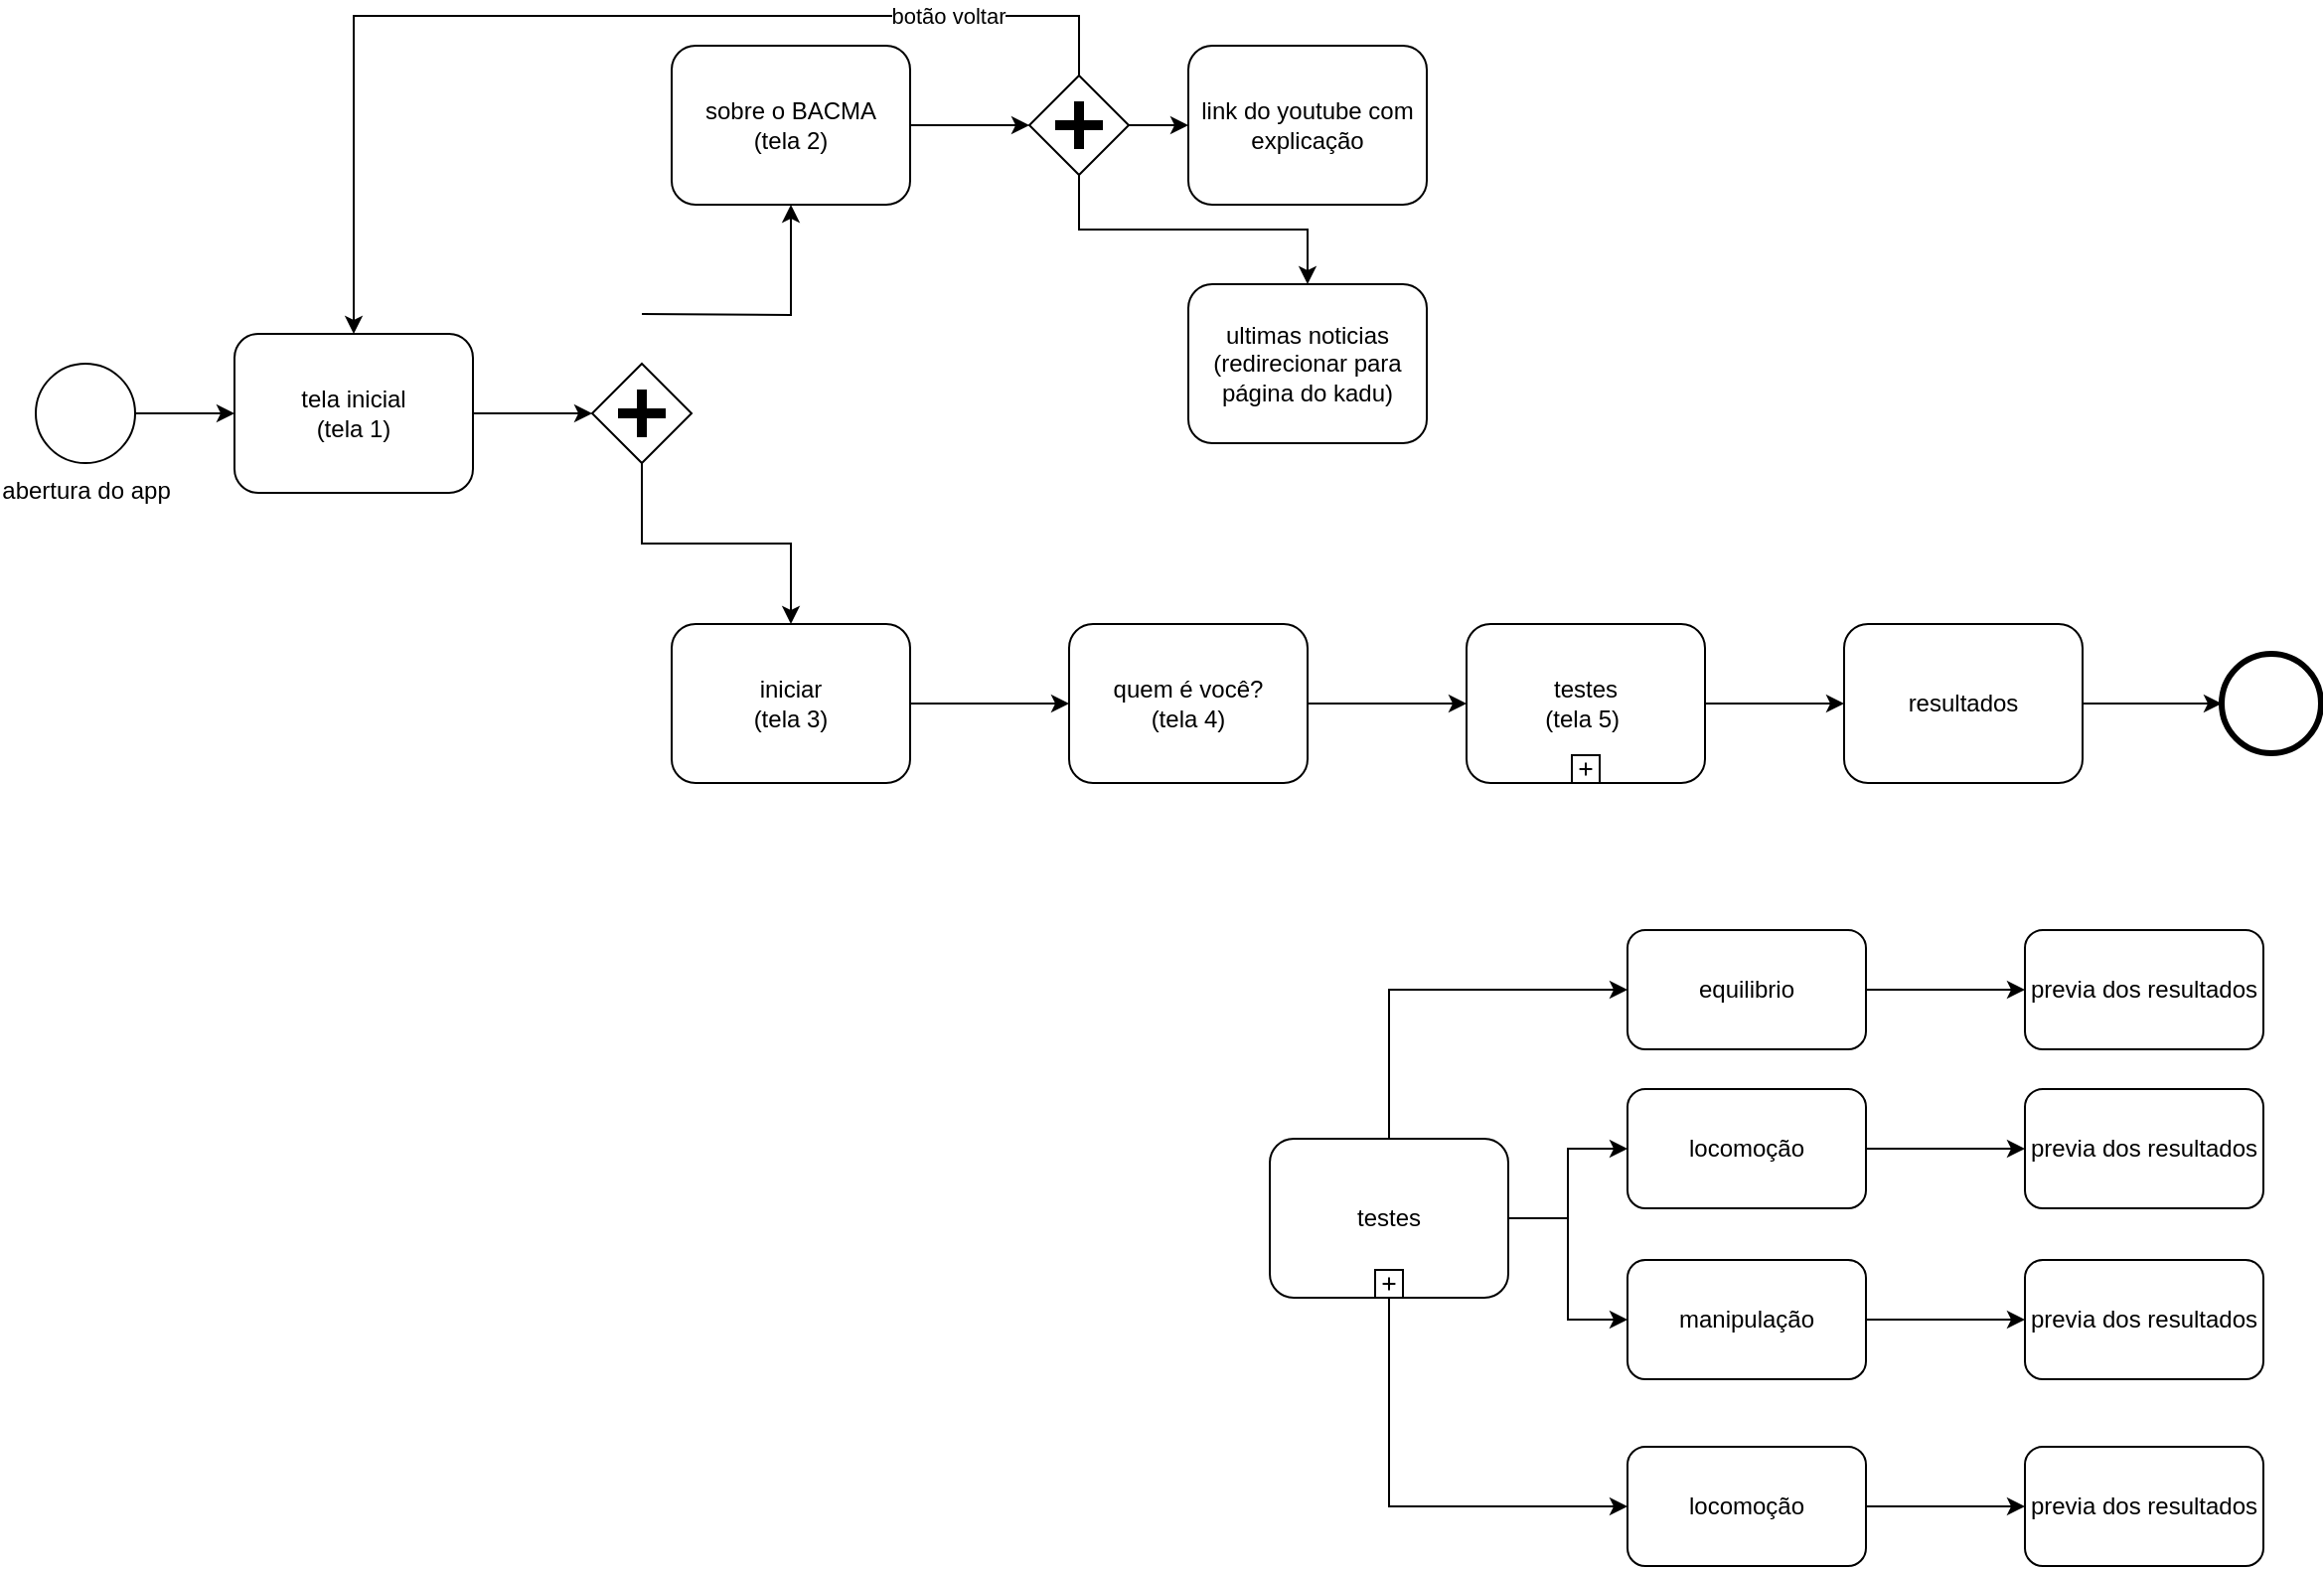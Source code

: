 <mxfile version="26.1.3">
  <diagram name="Page-1" id="2a216829-ef6e-dabb-86c1-c78162f3ba2b">
    <mxGraphModel dx="1173" dy="613" grid="1" gridSize="10" guides="1" tooltips="1" connect="1" arrows="1" fold="1" page="1" pageScale="1" pageWidth="850" pageHeight="1100" background="none" math="0" shadow="0">
      <root>
        <mxCell id="0" />
        <mxCell id="1" parent="0" />
        <mxCell id="7a84cebc1def654-1" value="abertura do app" style="shape=mxgraph.bpmn.shape;html=1;verticalLabelPosition=bottom;labelBackgroundColor=#ffffff;verticalAlign=top;perimeter=ellipsePerimeter;outline=standard;symbol=general;" parent="1" vertex="1">
          <mxGeometry x="260" y="265" width="50" height="50" as="geometry" />
        </mxCell>
        <mxCell id="BAjG6atXqVWXZ9zUJh5G-3" value="" style="edgeStyle=orthogonalEdgeStyle;rounded=0;orthogonalLoop=1;jettySize=auto;html=1;" edge="1" parent="1" source="7a84cebc1def654-2" target="7a84cebc1def654-9">
          <mxGeometry relative="1" as="geometry" />
        </mxCell>
        <mxCell id="7a84cebc1def654-2" value="tela inicial&lt;br&gt;(tela 1)" style="shape=ext;rounded=1;html=1;whiteSpace=wrap;" parent="1" vertex="1">
          <mxGeometry x="360" y="250" width="120" height="80" as="geometry" />
        </mxCell>
        <mxCell id="BAjG6atXqVWXZ9zUJh5G-12" value="" style="edgeStyle=orthogonalEdgeStyle;rounded=0;orthogonalLoop=1;jettySize=auto;html=1;" edge="1" parent="1" source="7a84cebc1def654-3" target="BAjG6atXqVWXZ9zUJh5G-11">
          <mxGeometry relative="1" as="geometry" />
        </mxCell>
        <mxCell id="7a84cebc1def654-3" value="sobre o BACMA&lt;br&gt;(tela 2)" style="shape=ext;rounded=1;html=1;whiteSpace=wrap;" parent="1" vertex="1">
          <mxGeometry x="580" y="105" width="120" height="80" as="geometry" />
        </mxCell>
        <mxCell id="BAjG6atXqVWXZ9zUJh5G-21" value="" style="edgeStyle=orthogonalEdgeStyle;rounded=0;orthogonalLoop=1;jettySize=auto;html=1;" edge="1" parent="1" source="7a84cebc1def654-8" target="BAjG6atXqVWXZ9zUJh5G-20">
          <mxGeometry relative="1" as="geometry" />
        </mxCell>
        <mxCell id="7a84cebc1def654-8" value="iniciar&lt;br&gt;(tela 3)" style="shape=ext;rounded=1;html=1;whiteSpace=wrap;" parent="1" vertex="1">
          <mxGeometry x="580" y="396" width="120" height="80" as="geometry" />
        </mxCell>
        <mxCell id="BAjG6atXqVWXZ9zUJh5G-5" style="edgeStyle=orthogonalEdgeStyle;rounded=0;orthogonalLoop=1;jettySize=auto;html=1;entryX=0.5;entryY=0;entryDx=0;entryDy=0;" edge="1" parent="1" source="7a84cebc1def654-9" target="7a84cebc1def654-8">
          <mxGeometry relative="1" as="geometry" />
        </mxCell>
        <mxCell id="BAjG6atXqVWXZ9zUJh5G-6" style="edgeStyle=orthogonalEdgeStyle;rounded=0;orthogonalLoop=1;jettySize=auto;html=1;entryX=0.5;entryY=1;entryDx=0;entryDy=0;" edge="1" parent="1" target="7a84cebc1def654-3">
          <mxGeometry relative="1" as="geometry">
            <mxPoint x="565" y="240" as="sourcePoint" />
          </mxGeometry>
        </mxCell>
        <mxCell id="7a84cebc1def654-9" value="" style="shape=mxgraph.bpmn.shape;html=1;verticalLabelPosition=bottom;labelBackgroundColor=#ffffff;verticalAlign=top;perimeter=rhombusPerimeter;background=gateway;outline=none;symbol=parallelGw;" parent="1" vertex="1">
          <mxGeometry x="540" y="265" width="50" height="50" as="geometry" />
        </mxCell>
        <mxCell id="7a84cebc1def654-26" value="" style="shape=mxgraph.bpmn.shape;html=1;verticalLabelPosition=bottom;labelBackgroundColor=#ffffff;verticalAlign=top;perimeter=ellipsePerimeter;outline=end;symbol=general;" parent="1" vertex="1">
          <mxGeometry x="1360" y="411" width="50" height="50" as="geometry" />
        </mxCell>
        <mxCell id="BAjG6atXqVWXZ9zUJh5G-31" value="" style="edgeStyle=orthogonalEdgeStyle;rounded=0;orthogonalLoop=1;jettySize=auto;html=1;" edge="1" parent="1" source="7a84cebc1def654-29" target="BAjG6atXqVWXZ9zUJh5G-30">
          <mxGeometry relative="1" as="geometry">
            <Array as="points">
              <mxPoint x="941" y="580" />
            </Array>
          </mxGeometry>
        </mxCell>
        <mxCell id="BAjG6atXqVWXZ9zUJh5G-35" value="" style="edgeStyle=orthogonalEdgeStyle;rounded=0;orthogonalLoop=1;jettySize=auto;html=1;" edge="1" parent="1" source="7a84cebc1def654-29" target="BAjG6atXqVWXZ9zUJh5G-33">
          <mxGeometry relative="1" as="geometry" />
        </mxCell>
        <mxCell id="BAjG6atXqVWXZ9zUJh5G-38" style="edgeStyle=orthogonalEdgeStyle;rounded=0;orthogonalLoop=1;jettySize=auto;html=1;" edge="1" parent="1" source="7a84cebc1def654-29" target="BAjG6atXqVWXZ9zUJh5G-36">
          <mxGeometry relative="1" as="geometry" />
        </mxCell>
        <mxCell id="BAjG6atXqVWXZ9zUJh5G-40" style="edgeStyle=orthogonalEdgeStyle;rounded=0;orthogonalLoop=1;jettySize=auto;html=1;entryX=0;entryY=0.5;entryDx=0;entryDy=0;" edge="1" parent="1" source="7a84cebc1def654-29" target="BAjG6atXqVWXZ9zUJh5G-39">
          <mxGeometry relative="1" as="geometry">
            <Array as="points">
              <mxPoint x="941" y="840" />
            </Array>
          </mxGeometry>
        </mxCell>
        <mxCell id="7a84cebc1def654-29" value="testes" style="html=1;whiteSpace=wrap;rounded=1;" parent="1" vertex="1">
          <mxGeometry x="881" y="655" width="120" height="80" as="geometry" />
        </mxCell>
        <mxCell id="7a84cebc1def654-30" value="" style="html=1;shape=plus;" parent="7a84cebc1def654-29" vertex="1">
          <mxGeometry x="0.5" y="1" width="14" height="14" relative="1" as="geometry">
            <mxPoint x="-7" y="-14" as="offset" />
          </mxGeometry>
        </mxCell>
        <mxCell id="7a84cebc1def654-36" style="edgeStyle=orthogonalEdgeStyle;rounded=0;html=1;jettySize=auto;orthogonalLoop=1;" parent="1" source="7a84cebc1def654-1" target="7a84cebc1def654-2" edge="1">
          <mxGeometry relative="1" as="geometry" />
        </mxCell>
        <mxCell id="BAjG6atXqVWXZ9zUJh5G-9" value="link do youtube com explicação" style="shape=ext;rounded=1;html=1;whiteSpace=wrap;" vertex="1" parent="1">
          <mxGeometry x="840" y="105" width="120" height="80" as="geometry" />
        </mxCell>
        <mxCell id="BAjG6atXqVWXZ9zUJh5G-15" style="edgeStyle=orthogonalEdgeStyle;rounded=0;orthogonalLoop=1;jettySize=auto;html=1;exitX=0.5;exitY=1;exitDx=0;exitDy=0;entryX=0.5;entryY=0;entryDx=0;entryDy=0;" edge="1" parent="1" source="BAjG6atXqVWXZ9zUJh5G-11" target="BAjG6atXqVWXZ9zUJh5G-14">
          <mxGeometry relative="1" as="geometry" />
        </mxCell>
        <mxCell id="BAjG6atXqVWXZ9zUJh5G-17" style="edgeStyle=orthogonalEdgeStyle;rounded=0;orthogonalLoop=1;jettySize=auto;html=1;exitX=1;exitY=0.5;exitDx=0;exitDy=0;" edge="1" parent="1" source="BAjG6atXqVWXZ9zUJh5G-11" target="BAjG6atXqVWXZ9zUJh5G-9">
          <mxGeometry relative="1" as="geometry" />
        </mxCell>
        <mxCell id="BAjG6atXqVWXZ9zUJh5G-18" style="edgeStyle=orthogonalEdgeStyle;rounded=0;orthogonalLoop=1;jettySize=auto;html=1;exitX=0.5;exitY=0;exitDx=0;exitDy=0;entryX=0.5;entryY=0;entryDx=0;entryDy=0;" edge="1" parent="1" source="BAjG6atXqVWXZ9zUJh5G-11" target="7a84cebc1def654-2">
          <mxGeometry relative="1" as="geometry">
            <Array as="points">
              <mxPoint x="785" y="90" />
              <mxPoint x="420" y="90" />
            </Array>
          </mxGeometry>
        </mxCell>
        <mxCell id="BAjG6atXqVWXZ9zUJh5G-19" value="botão voltar" style="edgeLabel;html=1;align=center;verticalAlign=middle;resizable=0;points=[];" vertex="1" connectable="0" parent="BAjG6atXqVWXZ9zUJh5G-18">
          <mxGeometry x="-0.652" relative="1" as="geometry">
            <mxPoint as="offset" />
          </mxGeometry>
        </mxCell>
        <mxCell id="BAjG6atXqVWXZ9zUJh5G-11" value="" style="shape=mxgraph.bpmn.shape;html=1;verticalLabelPosition=bottom;labelBackgroundColor=#ffffff;verticalAlign=top;perimeter=rhombusPerimeter;background=gateway;outline=none;symbol=parallelGw;" vertex="1" parent="1">
          <mxGeometry x="760" y="120" width="50" height="50" as="geometry" />
        </mxCell>
        <mxCell id="BAjG6atXqVWXZ9zUJh5G-14" value="ultimas noticias&lt;br&gt;(redirecionar para página do kadu)" style="shape=ext;rounded=1;html=1;whiteSpace=wrap;" vertex="1" parent="1">
          <mxGeometry x="840" y="225" width="120" height="80" as="geometry" />
        </mxCell>
        <mxCell id="BAjG6atXqVWXZ9zUJh5G-29" value="" style="edgeStyle=orthogonalEdgeStyle;rounded=0;orthogonalLoop=1;jettySize=auto;html=1;" edge="1" parent="1" source="BAjG6atXqVWXZ9zUJh5G-20" target="BAjG6atXqVWXZ9zUJh5G-27">
          <mxGeometry relative="1" as="geometry" />
        </mxCell>
        <mxCell id="BAjG6atXqVWXZ9zUJh5G-20" value="quem é você?&lt;br&gt;(tela 4)" style="shape=ext;rounded=1;html=1;whiteSpace=wrap;" vertex="1" parent="1">
          <mxGeometry x="780" y="396" width="120" height="80" as="geometry" />
        </mxCell>
        <mxCell id="BAjG6atXqVWXZ9zUJh5G-49" value="" style="edgeStyle=orthogonalEdgeStyle;rounded=0;orthogonalLoop=1;jettySize=auto;html=1;" edge="1" parent="1" source="BAjG6atXqVWXZ9zUJh5G-27" target="BAjG6atXqVWXZ9zUJh5G-48">
          <mxGeometry relative="1" as="geometry" />
        </mxCell>
        <mxCell id="BAjG6atXqVWXZ9zUJh5G-27" value="testes&lt;br&gt;(tela 5)&amp;nbsp;" style="html=1;whiteSpace=wrap;rounded=1;" vertex="1" parent="1">
          <mxGeometry x="980" y="396" width="120" height="80" as="geometry" />
        </mxCell>
        <mxCell id="BAjG6atXqVWXZ9zUJh5G-28" value="" style="html=1;shape=plus;" vertex="1" parent="BAjG6atXqVWXZ9zUJh5G-27">
          <mxGeometry x="0.5" y="1" width="14" height="14" relative="1" as="geometry">
            <mxPoint x="-7" y="-14" as="offset" />
          </mxGeometry>
        </mxCell>
        <mxCell id="BAjG6atXqVWXZ9zUJh5G-54" value="" style="edgeStyle=orthogonalEdgeStyle;rounded=0;orthogonalLoop=1;jettySize=auto;html=1;" edge="1" parent="1" source="BAjG6atXqVWXZ9zUJh5G-30" target="BAjG6atXqVWXZ9zUJh5G-53">
          <mxGeometry relative="1" as="geometry" />
        </mxCell>
        <mxCell id="BAjG6atXqVWXZ9zUJh5G-30" value="equilibrio" style="whiteSpace=wrap;html=1;rounded=1;" vertex="1" parent="1">
          <mxGeometry x="1061" y="550" width="120" height="60" as="geometry" />
        </mxCell>
        <mxCell id="BAjG6atXqVWXZ9zUJh5G-58" value="" style="edgeStyle=orthogonalEdgeStyle;rounded=0;orthogonalLoop=1;jettySize=auto;html=1;" edge="1" parent="1" source="BAjG6atXqVWXZ9zUJh5G-33" target="BAjG6atXqVWXZ9zUJh5G-55">
          <mxGeometry relative="1" as="geometry" />
        </mxCell>
        <mxCell id="BAjG6atXqVWXZ9zUJh5G-33" value="locomoção" style="whiteSpace=wrap;html=1;rounded=1;" vertex="1" parent="1">
          <mxGeometry x="1061" y="630" width="120" height="60" as="geometry" />
        </mxCell>
        <mxCell id="BAjG6atXqVWXZ9zUJh5G-59" value="" style="edgeStyle=orthogonalEdgeStyle;rounded=0;orthogonalLoop=1;jettySize=auto;html=1;" edge="1" parent="1" source="BAjG6atXqVWXZ9zUJh5G-36" target="BAjG6atXqVWXZ9zUJh5G-56">
          <mxGeometry relative="1" as="geometry" />
        </mxCell>
        <mxCell id="BAjG6atXqVWXZ9zUJh5G-36" value="manipulação" style="whiteSpace=wrap;html=1;rounded=1;" vertex="1" parent="1">
          <mxGeometry x="1061" y="716" width="120" height="60" as="geometry" />
        </mxCell>
        <mxCell id="BAjG6atXqVWXZ9zUJh5G-60" value="" style="edgeStyle=orthogonalEdgeStyle;rounded=0;orthogonalLoop=1;jettySize=auto;html=1;" edge="1" parent="1" source="BAjG6atXqVWXZ9zUJh5G-39" target="BAjG6atXqVWXZ9zUJh5G-57">
          <mxGeometry relative="1" as="geometry" />
        </mxCell>
        <mxCell id="BAjG6atXqVWXZ9zUJh5G-39" value="locomoção" style="whiteSpace=wrap;html=1;rounded=1;" vertex="1" parent="1">
          <mxGeometry x="1061" y="810" width="120" height="60" as="geometry" />
        </mxCell>
        <mxCell id="BAjG6atXqVWXZ9zUJh5G-52" value="" style="edgeStyle=orthogonalEdgeStyle;rounded=0;orthogonalLoop=1;jettySize=auto;html=1;" edge="1" parent="1" source="BAjG6atXqVWXZ9zUJh5G-48" target="7a84cebc1def654-26">
          <mxGeometry relative="1" as="geometry" />
        </mxCell>
        <mxCell id="BAjG6atXqVWXZ9zUJh5G-48" value="resultados" style="shape=ext;rounded=1;html=1;whiteSpace=wrap;" vertex="1" parent="1">
          <mxGeometry x="1170" y="396" width="120" height="80" as="geometry" />
        </mxCell>
        <mxCell id="BAjG6atXqVWXZ9zUJh5G-53" value="previa dos resultados" style="whiteSpace=wrap;html=1;rounded=1;" vertex="1" parent="1">
          <mxGeometry x="1261" y="550" width="120" height="60" as="geometry" />
        </mxCell>
        <mxCell id="BAjG6atXqVWXZ9zUJh5G-55" value="previa dos resultados" style="whiteSpace=wrap;html=1;rounded=1;" vertex="1" parent="1">
          <mxGeometry x="1261" y="630" width="120" height="60" as="geometry" />
        </mxCell>
        <mxCell id="BAjG6atXqVWXZ9zUJh5G-56" value="previa dos resultados" style="whiteSpace=wrap;html=1;rounded=1;" vertex="1" parent="1">
          <mxGeometry x="1261" y="716" width="120" height="60" as="geometry" />
        </mxCell>
        <mxCell id="BAjG6atXqVWXZ9zUJh5G-57" value="previa dos resultados" style="whiteSpace=wrap;html=1;rounded=1;" vertex="1" parent="1">
          <mxGeometry x="1261" y="810" width="120" height="60" as="geometry" />
        </mxCell>
      </root>
    </mxGraphModel>
  </diagram>
</mxfile>
